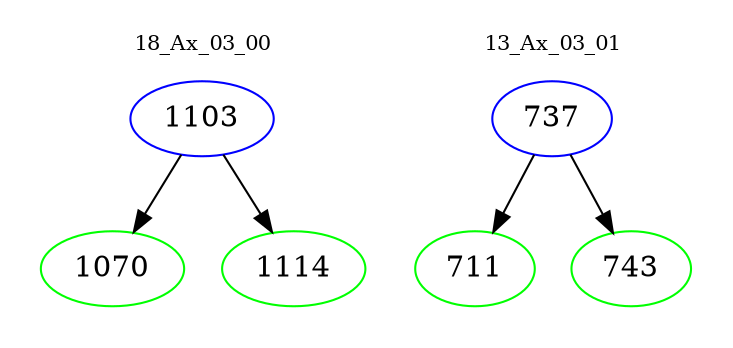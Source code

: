 digraph{
subgraph cluster_0 {
color = white
label = "18_Ax_03_00";
fontsize=10;
T0_1103 [label="1103", color="blue"]
T0_1103 -> T0_1070 [color="black"]
T0_1070 [label="1070", color="green"]
T0_1103 -> T0_1114 [color="black"]
T0_1114 [label="1114", color="green"]
}
subgraph cluster_1 {
color = white
label = "13_Ax_03_01";
fontsize=10;
T1_737 [label="737", color="blue"]
T1_737 -> T1_711 [color="black"]
T1_711 [label="711", color="green"]
T1_737 -> T1_743 [color="black"]
T1_743 [label="743", color="green"]
}
}
